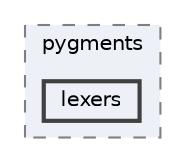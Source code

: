 digraph "C:/Users/LukeMabie/documents/Development/Password_Saver_Using_Django-master/venv/Lib/site-packages/pip/_vendor/pygments/lexers"
{
 // LATEX_PDF_SIZE
  bgcolor="transparent";
  edge [fontname=Helvetica,fontsize=10,labelfontname=Helvetica,labelfontsize=10];
  node [fontname=Helvetica,fontsize=10,shape=box,height=0.2,width=0.4];
  compound=true
  subgraph clusterdir_32dd683f4314d4c48b08d41232c1e397 {
    graph [ bgcolor="#edf0f7", pencolor="grey50", label="pygments", fontname=Helvetica,fontsize=10 style="filled,dashed", URL="dir_32dd683f4314d4c48b08d41232c1e397.html",tooltip=""]
  dir_2dabb3d12b2171c0e5cbc99ab4e20ed5 [label="lexers", fillcolor="#edf0f7", color="grey25", style="filled,bold", URL="dir_2dabb3d12b2171c0e5cbc99ab4e20ed5.html",tooltip=""];
  }
}
